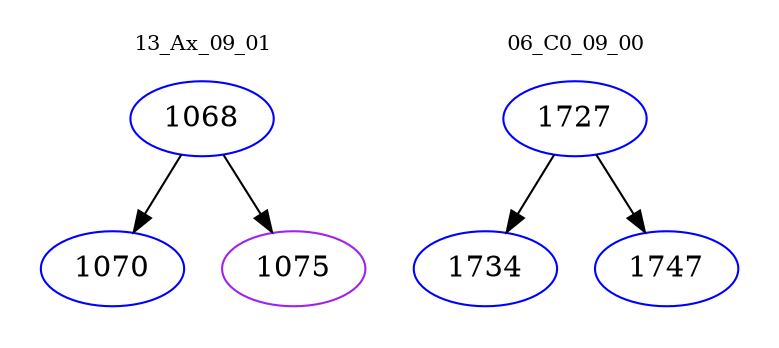 digraph{
subgraph cluster_0 {
color = white
label = "13_Ax_09_01";
fontsize=10;
T0_1068 [label="1068", color="blue"]
T0_1068 -> T0_1070 [color="black"]
T0_1070 [label="1070", color="blue"]
T0_1068 -> T0_1075 [color="black"]
T0_1075 [label="1075", color="purple"]
}
subgraph cluster_1 {
color = white
label = "06_C0_09_00";
fontsize=10;
T1_1727 [label="1727", color="blue"]
T1_1727 -> T1_1734 [color="black"]
T1_1734 [label="1734", color="blue"]
T1_1727 -> T1_1747 [color="black"]
T1_1747 [label="1747", color="blue"]
}
}
